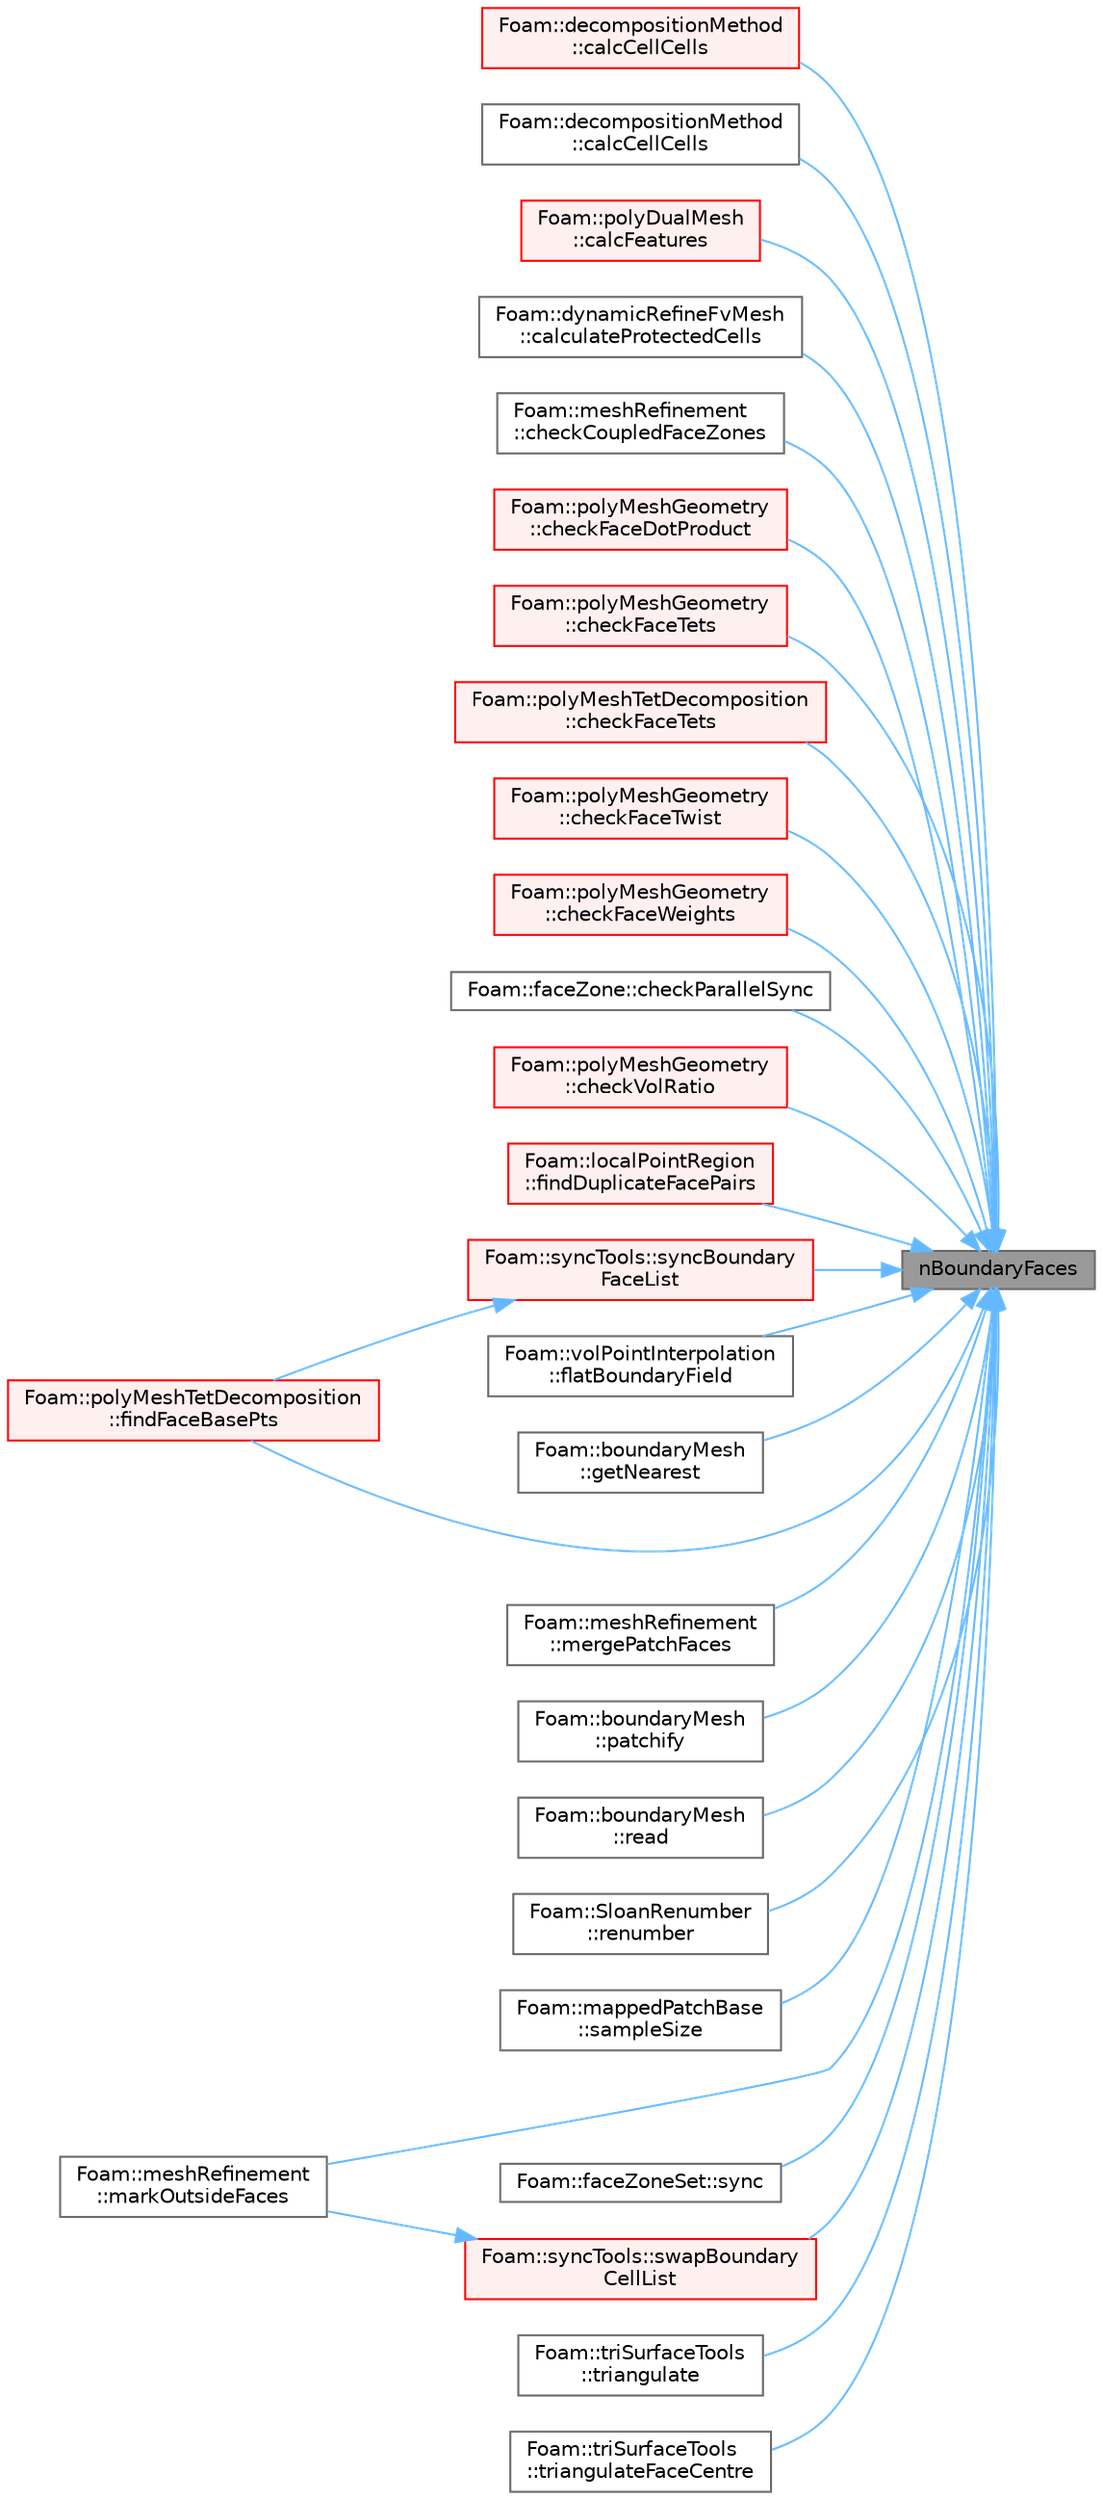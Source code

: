digraph "nBoundaryFaces"
{
 // LATEX_PDF_SIZE
  bgcolor="transparent";
  edge [fontname=Helvetica,fontsize=10,labelfontname=Helvetica,labelfontsize=10];
  node [fontname=Helvetica,fontsize=10,shape=box,height=0.2,width=0.4];
  rankdir="RL";
  Node1 [id="Node000001",label="nBoundaryFaces",height=0.2,width=0.4,color="gray40", fillcolor="grey60", style="filled", fontcolor="black",tooltip=" "];
  Node1 -> Node2 [id="edge1_Node000001_Node000002",dir="back",color="steelblue1",style="solid",tooltip=" "];
  Node2 [id="Node000002",label="Foam::decompositionMethod\l::calcCellCells",height=0.2,width=0.4,color="red", fillcolor="#FFF0F0", style="filled",URL="$classFoam_1_1decompositionMethod.html#a86727d8c968e3ae5d8f394879e2b3c8a",tooltip=" "];
  Node1 -> Node7 [id="edge2_Node000001_Node000007",dir="back",color="steelblue1",style="solid",tooltip=" "];
  Node7 [id="Node000007",label="Foam::decompositionMethod\l::calcCellCells",height=0.2,width=0.4,color="grey40", fillcolor="white", style="filled",URL="$classFoam_1_1decompositionMethod.html#af7eca33cb08c9ecda876edb45da5025d",tooltip=" "];
  Node1 -> Node8 [id="edge3_Node000001_Node000008",dir="back",color="steelblue1",style="solid",tooltip=" "];
  Node8 [id="Node000008",label="Foam::polyDualMesh\l::calcFeatures",height=0.2,width=0.4,color="red", fillcolor="#FFF0F0", style="filled",URL="$classFoam_1_1polyDualMesh.html#a9462253b504fad04ae7194f1f17469c8",tooltip=" "];
  Node1 -> Node10 [id="edge4_Node000001_Node000010",dir="back",color="steelblue1",style="solid",tooltip=" "];
  Node10 [id="Node000010",label="Foam::dynamicRefineFvMesh\l::calculateProtectedCells",height=0.2,width=0.4,color="grey40", fillcolor="white", style="filled",URL="$classFoam_1_1dynamicRefineFvMesh.html#a733c874c6086685ba54775c9d5e73d1f",tooltip=" "];
  Node1 -> Node11 [id="edge5_Node000001_Node000011",dir="back",color="steelblue1",style="solid",tooltip=" "];
  Node11 [id="Node000011",label="Foam::meshRefinement\l::checkCoupledFaceZones",height=0.2,width=0.4,color="grey40", fillcolor="white", style="filled",URL="$classFoam_1_1meshRefinement.html#a9ba55ad37b0d2cb2314d246df7da8040",tooltip=" "];
  Node1 -> Node12 [id="edge6_Node000001_Node000012",dir="back",color="steelblue1",style="solid",tooltip=" "];
  Node12 [id="Node000012",label="Foam::polyMeshGeometry\l::checkFaceDotProduct",height=0.2,width=0.4,color="red", fillcolor="#FFF0F0", style="filled",URL="$classFoam_1_1polyMeshGeometry.html#a5014e575335db939bc66eb2fe32ac48f",tooltip=" "];
  Node1 -> Node14 [id="edge7_Node000001_Node000014",dir="back",color="steelblue1",style="solid",tooltip=" "];
  Node14 [id="Node000014",label="Foam::polyMeshGeometry\l::checkFaceTets",height=0.2,width=0.4,color="red", fillcolor="#FFF0F0", style="filled",URL="$classFoam_1_1polyMeshGeometry.html#ac78de3d27453106d3cf818bda3fd90f4",tooltip=" "];
  Node1 -> Node15 [id="edge8_Node000001_Node000015",dir="back",color="steelblue1",style="solid",tooltip=" "];
  Node15 [id="Node000015",label="Foam::polyMeshTetDecomposition\l::checkFaceTets",height=0.2,width=0.4,color="red", fillcolor="#FFF0F0", style="filled",URL="$classFoam_1_1polyMeshTetDecomposition.html#a5041ce71d4d19419b583f1266325b8f0",tooltip=" "];
  Node1 -> Node19 [id="edge9_Node000001_Node000019",dir="back",color="steelblue1",style="solid",tooltip=" "];
  Node19 [id="Node000019",label="Foam::polyMeshGeometry\l::checkFaceTwist",height=0.2,width=0.4,color="red", fillcolor="#FFF0F0", style="filled",URL="$classFoam_1_1polyMeshGeometry.html#a1d15f5f7fdae54e4c34b03a0462cd535",tooltip=" "];
  Node1 -> Node20 [id="edge10_Node000001_Node000020",dir="back",color="steelblue1",style="solid",tooltip=" "];
  Node20 [id="Node000020",label="Foam::polyMeshGeometry\l::checkFaceWeights",height=0.2,width=0.4,color="red", fillcolor="#FFF0F0", style="filled",URL="$classFoam_1_1polyMeshGeometry.html#a6dbbfaac834107f888c95c13272d8d8a",tooltip=" "];
  Node1 -> Node21 [id="edge11_Node000001_Node000021",dir="back",color="steelblue1",style="solid",tooltip=" "];
  Node21 [id="Node000021",label="Foam::faceZone::checkParallelSync",height=0.2,width=0.4,color="grey40", fillcolor="white", style="filled",URL="$classFoam_1_1faceZone.html#ae0d853449ed62624abe28bda852337c6",tooltip=" "];
  Node1 -> Node22 [id="edge12_Node000001_Node000022",dir="back",color="steelblue1",style="solid",tooltip=" "];
  Node22 [id="Node000022",label="Foam::polyMeshGeometry\l::checkVolRatio",height=0.2,width=0.4,color="red", fillcolor="#FFF0F0", style="filled",URL="$classFoam_1_1polyMeshGeometry.html#aa63d73334ea3f55a0fd59896924c6eb5",tooltip=" "];
  Node1 -> Node23 [id="edge13_Node000001_Node000023",dir="back",color="steelblue1",style="solid",tooltip=" "];
  Node23 [id="Node000023",label="Foam::localPointRegion\l::findDuplicateFacePairs",height=0.2,width=0.4,color="red", fillcolor="#FFF0F0", style="filled",URL="$classFoam_1_1localPointRegion.html#ada4b8f94bf6f76d8d4342d0d169ce358",tooltip=" "];
  Node1 -> Node33 [id="edge14_Node000001_Node000033",dir="back",color="steelblue1",style="solid",tooltip=" "];
  Node33 [id="Node000033",label="Foam::polyMeshTetDecomposition\l::findFaceBasePts",height=0.2,width=0.4,color="red", fillcolor="#FFF0F0", style="filled",URL="$classFoam_1_1polyMeshTetDecomposition.html#a3336759b0c761efa929d4adf95831754",tooltip=" "];
  Node1 -> Node48 [id="edge15_Node000001_Node000048",dir="back",color="steelblue1",style="solid",tooltip=" "];
  Node48 [id="Node000048",label="Foam::volPointInterpolation\l::flatBoundaryField",height=0.2,width=0.4,color="grey40", fillcolor="white", style="filled",URL="$classFoam_1_1volPointInterpolation.html#af8c1a789296324435fa34d0bccb78e25",tooltip=" "];
  Node1 -> Node49 [id="edge16_Node000001_Node000049",dir="back",color="steelblue1",style="solid",tooltip=" "];
  Node49 [id="Node000049",label="Foam::boundaryMesh\l::getNearest",height=0.2,width=0.4,color="grey40", fillcolor="white", style="filled",URL="$classFoam_1_1boundaryMesh.html#a7cfb30aa0fa4868d8a08ec928d0c1315",tooltip=" "];
  Node1 -> Node50 [id="edge17_Node000001_Node000050",dir="back",color="steelblue1",style="solid",tooltip=" "];
  Node50 [id="Node000050",label="Foam::meshRefinement\l::markOutsideFaces",height=0.2,width=0.4,color="grey40", fillcolor="white", style="filled",URL="$classFoam_1_1meshRefinement.html#a7dc436e8c04fafd4732806a903adc205",tooltip=" "];
  Node1 -> Node51 [id="edge18_Node000001_Node000051",dir="back",color="steelblue1",style="solid",tooltip=" "];
  Node51 [id="Node000051",label="Foam::meshRefinement\l::mergePatchFaces",height=0.2,width=0.4,color="grey40", fillcolor="white", style="filled",URL="$classFoam_1_1meshRefinement.html#a8a78f1f33f714c4c8ccc1f77423ec0a3",tooltip=" "];
  Node1 -> Node52 [id="edge19_Node000001_Node000052",dir="back",color="steelblue1",style="solid",tooltip=" "];
  Node52 [id="Node000052",label="Foam::boundaryMesh\l::patchify",height=0.2,width=0.4,color="grey40", fillcolor="white", style="filled",URL="$classFoam_1_1boundaryMesh.html#ae2705f64a0b5d9d61dc1b67afa50a160",tooltip=" "];
  Node1 -> Node53 [id="edge20_Node000001_Node000053",dir="back",color="steelblue1",style="solid",tooltip=" "];
  Node53 [id="Node000053",label="Foam::boundaryMesh\l::read",height=0.2,width=0.4,color="grey40", fillcolor="white", style="filled",URL="$classFoam_1_1boundaryMesh.html#ad75a6a0d6490bd22adad55646a22e51b",tooltip=" "];
  Node1 -> Node54 [id="edge21_Node000001_Node000054",dir="back",color="steelblue1",style="solid",tooltip=" "];
  Node54 [id="Node000054",label="Foam::SloanRenumber\l::renumber",height=0.2,width=0.4,color="grey40", fillcolor="white", style="filled",URL="$classFoam_1_1SloanRenumber.html#a43e03f902cbbeb39d4552a7e1cee9e73",tooltip=" "];
  Node1 -> Node55 [id="edge22_Node000001_Node000055",dir="back",color="steelblue1",style="solid",tooltip=" "];
  Node55 [id="Node000055",label="Foam::mappedPatchBase\l::sampleSize",height=0.2,width=0.4,color="grey40", fillcolor="white", style="filled",URL="$classFoam_1_1mappedPatchBase.html#a7e348da81551c80758c505e5c5140772",tooltip=" "];
  Node1 -> Node56 [id="edge23_Node000001_Node000056",dir="back",color="steelblue1",style="solid",tooltip=" "];
  Node56 [id="Node000056",label="Foam::syncTools::swapBoundary\lCellList",height=0.2,width=0.4,color="red", fillcolor="#FFF0F0", style="filled",URL="$classFoam_1_1syncTools.html#ac509eef6db47b0b87366229f2fb017f9",tooltip=" "];
  Node56 -> Node50 [id="edge24_Node000056_Node000050",dir="back",color="steelblue1",style="solid",tooltip=" "];
  Node1 -> Node69 [id="edge25_Node000001_Node000069",dir="back",color="steelblue1",style="solid",tooltip=" "];
  Node69 [id="Node000069",label="Foam::faceZoneSet::sync",height=0.2,width=0.4,color="grey40", fillcolor="white", style="filled",URL="$classFoam_1_1faceZoneSet.html#aa7fca4a1afef0062c91f4d1e3776659d",tooltip=" "];
  Node1 -> Node70 [id="edge26_Node000001_Node000070",dir="back",color="steelblue1",style="solid",tooltip=" "];
  Node70 [id="Node000070",label="Foam::syncTools::syncBoundary\lFaceList",height=0.2,width=0.4,color="red", fillcolor="#FFF0F0", style="filled",URL="$classFoam_1_1syncTools.html#a61988484ac2118dcd435a7d034d3a1aa",tooltip=" "];
  Node70 -> Node33 [id="edge27_Node000070_Node000033",dir="back",color="steelblue1",style="solid",tooltip=" "];
  Node1 -> Node136 [id="edge28_Node000001_Node000136",dir="back",color="steelblue1",style="solid",tooltip=" "];
  Node136 [id="Node000136",label="Foam::triSurfaceTools\l::triangulate",height=0.2,width=0.4,color="grey40", fillcolor="white", style="filled",URL="$classFoam_1_1triSurfaceTools.html#a071090deeb0e1fddca336be41434de86",tooltip=" "];
  Node1 -> Node137 [id="edge29_Node000001_Node000137",dir="back",color="steelblue1",style="solid",tooltip=" "];
  Node137 [id="Node000137",label="Foam::triSurfaceTools\l::triangulateFaceCentre",height=0.2,width=0.4,color="grey40", fillcolor="white", style="filled",URL="$classFoam_1_1triSurfaceTools.html#abf2be73c84828e0d5db6921bf8b57353",tooltip=" "];
}
